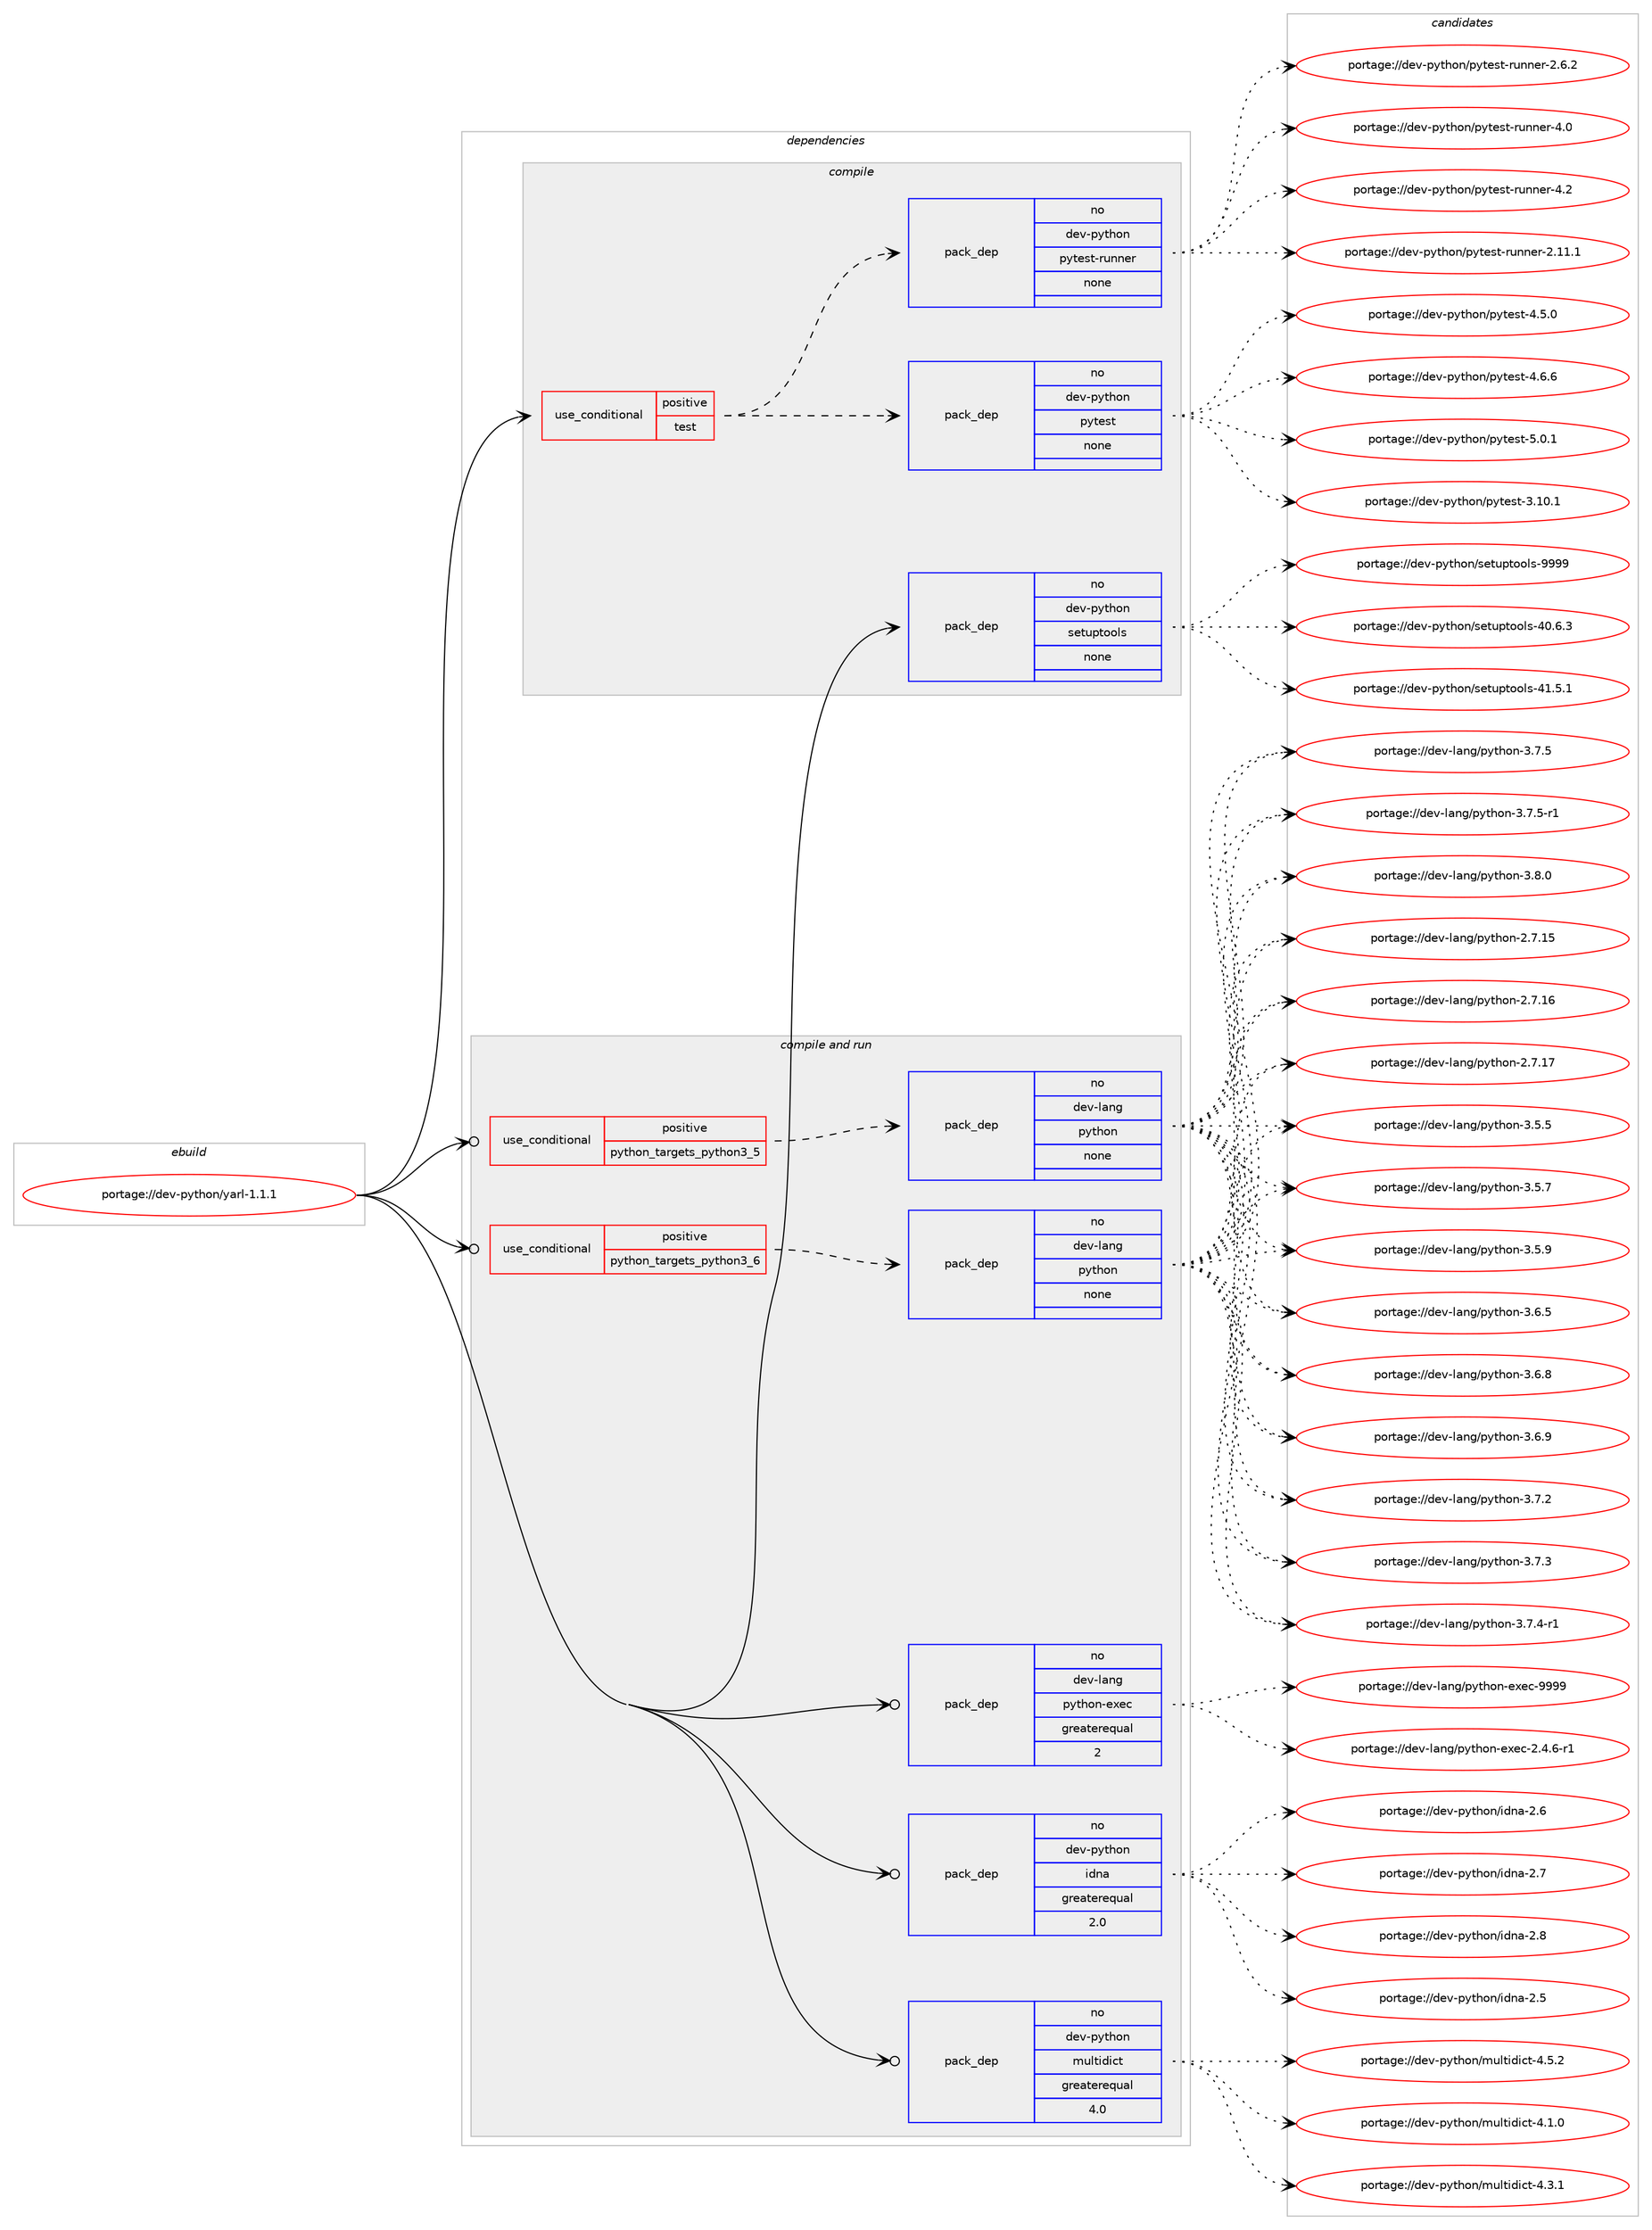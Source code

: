 digraph prolog {

# *************
# Graph options
# *************

newrank=true;
concentrate=true;
compound=true;
graph [rankdir=LR,fontname=Helvetica,fontsize=10,ranksep=1.5];#, ranksep=2.5, nodesep=0.2];
edge  [arrowhead=vee];
node  [fontname=Helvetica,fontsize=10];

# **********
# The ebuild
# **********

subgraph cluster_leftcol {
color=gray;
rank=same;
label=<<i>ebuild</i>>;
id [label="portage://dev-python/yarl-1.1.1", color=red, width=4, href="../dev-python/yarl-1.1.1.svg"];
}

# ****************
# The dependencies
# ****************

subgraph cluster_midcol {
color=gray;
label=<<i>dependencies</i>>;
subgraph cluster_compile {
fillcolor="#eeeeee";
style=filled;
label=<<i>compile</i>>;
subgraph cond41113 {
dependency179910 [label=<<TABLE BORDER="0" CELLBORDER="1" CELLSPACING="0" CELLPADDING="4"><TR><TD ROWSPAN="3" CELLPADDING="10">use_conditional</TD></TR><TR><TD>positive</TD></TR><TR><TD>test</TD></TR></TABLE>>, shape=none, color=red];
subgraph pack135384 {
dependency179911 [label=<<TABLE BORDER="0" CELLBORDER="1" CELLSPACING="0" CELLPADDING="4" WIDTH="220"><TR><TD ROWSPAN="6" CELLPADDING="30">pack_dep</TD></TR><TR><TD WIDTH="110">no</TD></TR><TR><TD>dev-python</TD></TR><TR><TD>pytest</TD></TR><TR><TD>none</TD></TR><TR><TD></TD></TR></TABLE>>, shape=none, color=blue];
}
dependency179910:e -> dependency179911:w [weight=20,style="dashed",arrowhead="vee"];
subgraph pack135385 {
dependency179912 [label=<<TABLE BORDER="0" CELLBORDER="1" CELLSPACING="0" CELLPADDING="4" WIDTH="220"><TR><TD ROWSPAN="6" CELLPADDING="30">pack_dep</TD></TR><TR><TD WIDTH="110">no</TD></TR><TR><TD>dev-python</TD></TR><TR><TD>pytest-runner</TD></TR><TR><TD>none</TD></TR><TR><TD></TD></TR></TABLE>>, shape=none, color=blue];
}
dependency179910:e -> dependency179912:w [weight=20,style="dashed",arrowhead="vee"];
}
id:e -> dependency179910:w [weight=20,style="solid",arrowhead="vee"];
subgraph pack135386 {
dependency179913 [label=<<TABLE BORDER="0" CELLBORDER="1" CELLSPACING="0" CELLPADDING="4" WIDTH="220"><TR><TD ROWSPAN="6" CELLPADDING="30">pack_dep</TD></TR><TR><TD WIDTH="110">no</TD></TR><TR><TD>dev-python</TD></TR><TR><TD>setuptools</TD></TR><TR><TD>none</TD></TR><TR><TD></TD></TR></TABLE>>, shape=none, color=blue];
}
id:e -> dependency179913:w [weight=20,style="solid",arrowhead="vee"];
}
subgraph cluster_compileandrun {
fillcolor="#eeeeee";
style=filled;
label=<<i>compile and run</i>>;
subgraph cond41114 {
dependency179914 [label=<<TABLE BORDER="0" CELLBORDER="1" CELLSPACING="0" CELLPADDING="4"><TR><TD ROWSPAN="3" CELLPADDING="10">use_conditional</TD></TR><TR><TD>positive</TD></TR><TR><TD>python_targets_python3_5</TD></TR></TABLE>>, shape=none, color=red];
subgraph pack135387 {
dependency179915 [label=<<TABLE BORDER="0" CELLBORDER="1" CELLSPACING="0" CELLPADDING="4" WIDTH="220"><TR><TD ROWSPAN="6" CELLPADDING="30">pack_dep</TD></TR><TR><TD WIDTH="110">no</TD></TR><TR><TD>dev-lang</TD></TR><TR><TD>python</TD></TR><TR><TD>none</TD></TR><TR><TD></TD></TR></TABLE>>, shape=none, color=blue];
}
dependency179914:e -> dependency179915:w [weight=20,style="dashed",arrowhead="vee"];
}
id:e -> dependency179914:w [weight=20,style="solid",arrowhead="odotvee"];
subgraph cond41115 {
dependency179916 [label=<<TABLE BORDER="0" CELLBORDER="1" CELLSPACING="0" CELLPADDING="4"><TR><TD ROWSPAN="3" CELLPADDING="10">use_conditional</TD></TR><TR><TD>positive</TD></TR><TR><TD>python_targets_python3_6</TD></TR></TABLE>>, shape=none, color=red];
subgraph pack135388 {
dependency179917 [label=<<TABLE BORDER="0" CELLBORDER="1" CELLSPACING="0" CELLPADDING="4" WIDTH="220"><TR><TD ROWSPAN="6" CELLPADDING="30">pack_dep</TD></TR><TR><TD WIDTH="110">no</TD></TR><TR><TD>dev-lang</TD></TR><TR><TD>python</TD></TR><TR><TD>none</TD></TR><TR><TD></TD></TR></TABLE>>, shape=none, color=blue];
}
dependency179916:e -> dependency179917:w [weight=20,style="dashed",arrowhead="vee"];
}
id:e -> dependency179916:w [weight=20,style="solid",arrowhead="odotvee"];
subgraph pack135389 {
dependency179918 [label=<<TABLE BORDER="0" CELLBORDER="1" CELLSPACING="0" CELLPADDING="4" WIDTH="220"><TR><TD ROWSPAN="6" CELLPADDING="30">pack_dep</TD></TR><TR><TD WIDTH="110">no</TD></TR><TR><TD>dev-lang</TD></TR><TR><TD>python-exec</TD></TR><TR><TD>greaterequal</TD></TR><TR><TD>2</TD></TR></TABLE>>, shape=none, color=blue];
}
id:e -> dependency179918:w [weight=20,style="solid",arrowhead="odotvee"];
subgraph pack135390 {
dependency179919 [label=<<TABLE BORDER="0" CELLBORDER="1" CELLSPACING="0" CELLPADDING="4" WIDTH="220"><TR><TD ROWSPAN="6" CELLPADDING="30">pack_dep</TD></TR><TR><TD WIDTH="110">no</TD></TR><TR><TD>dev-python</TD></TR><TR><TD>idna</TD></TR><TR><TD>greaterequal</TD></TR><TR><TD>2.0</TD></TR></TABLE>>, shape=none, color=blue];
}
id:e -> dependency179919:w [weight=20,style="solid",arrowhead="odotvee"];
subgraph pack135391 {
dependency179920 [label=<<TABLE BORDER="0" CELLBORDER="1" CELLSPACING="0" CELLPADDING="4" WIDTH="220"><TR><TD ROWSPAN="6" CELLPADDING="30">pack_dep</TD></TR><TR><TD WIDTH="110">no</TD></TR><TR><TD>dev-python</TD></TR><TR><TD>multidict</TD></TR><TR><TD>greaterequal</TD></TR><TR><TD>4.0</TD></TR></TABLE>>, shape=none, color=blue];
}
id:e -> dependency179920:w [weight=20,style="solid",arrowhead="odotvee"];
}
subgraph cluster_run {
fillcolor="#eeeeee";
style=filled;
label=<<i>run</i>>;
}
}

# **************
# The candidates
# **************

subgraph cluster_choices {
rank=same;
color=gray;
label=<<i>candidates</i>>;

subgraph choice135384 {
color=black;
nodesep=1;
choiceportage100101118451121211161041111104711212111610111511645514649484649 [label="portage://dev-python/pytest-3.10.1", color=red, width=4,href="../dev-python/pytest-3.10.1.svg"];
choiceportage1001011184511212111610411111047112121116101115116455246534648 [label="portage://dev-python/pytest-4.5.0", color=red, width=4,href="../dev-python/pytest-4.5.0.svg"];
choiceportage1001011184511212111610411111047112121116101115116455246544654 [label="portage://dev-python/pytest-4.6.6", color=red, width=4,href="../dev-python/pytest-4.6.6.svg"];
choiceportage1001011184511212111610411111047112121116101115116455346484649 [label="portage://dev-python/pytest-5.0.1", color=red, width=4,href="../dev-python/pytest-5.0.1.svg"];
dependency179911:e -> choiceportage100101118451121211161041111104711212111610111511645514649484649:w [style=dotted,weight="100"];
dependency179911:e -> choiceportage1001011184511212111610411111047112121116101115116455246534648:w [style=dotted,weight="100"];
dependency179911:e -> choiceportage1001011184511212111610411111047112121116101115116455246544654:w [style=dotted,weight="100"];
dependency179911:e -> choiceportage1001011184511212111610411111047112121116101115116455346484649:w [style=dotted,weight="100"];
}
subgraph choice135385 {
color=black;
nodesep=1;
choiceportage10010111845112121116104111110471121211161011151164511411711011010111445504649494649 [label="portage://dev-python/pytest-runner-2.11.1", color=red, width=4,href="../dev-python/pytest-runner-2.11.1.svg"];
choiceportage100101118451121211161041111104711212111610111511645114117110110101114455046544650 [label="portage://dev-python/pytest-runner-2.6.2", color=red, width=4,href="../dev-python/pytest-runner-2.6.2.svg"];
choiceportage10010111845112121116104111110471121211161011151164511411711011010111445524648 [label="portage://dev-python/pytest-runner-4.0", color=red, width=4,href="../dev-python/pytest-runner-4.0.svg"];
choiceportage10010111845112121116104111110471121211161011151164511411711011010111445524650 [label="portage://dev-python/pytest-runner-4.2", color=red, width=4,href="../dev-python/pytest-runner-4.2.svg"];
dependency179912:e -> choiceportage10010111845112121116104111110471121211161011151164511411711011010111445504649494649:w [style=dotted,weight="100"];
dependency179912:e -> choiceportage100101118451121211161041111104711212111610111511645114117110110101114455046544650:w [style=dotted,weight="100"];
dependency179912:e -> choiceportage10010111845112121116104111110471121211161011151164511411711011010111445524648:w [style=dotted,weight="100"];
dependency179912:e -> choiceportage10010111845112121116104111110471121211161011151164511411711011010111445524650:w [style=dotted,weight="100"];
}
subgraph choice135386 {
color=black;
nodesep=1;
choiceportage100101118451121211161041111104711510111611711211611111110811545524846544651 [label="portage://dev-python/setuptools-40.6.3", color=red, width=4,href="../dev-python/setuptools-40.6.3.svg"];
choiceportage100101118451121211161041111104711510111611711211611111110811545524946534649 [label="portage://dev-python/setuptools-41.5.1", color=red, width=4,href="../dev-python/setuptools-41.5.1.svg"];
choiceportage10010111845112121116104111110471151011161171121161111111081154557575757 [label="portage://dev-python/setuptools-9999", color=red, width=4,href="../dev-python/setuptools-9999.svg"];
dependency179913:e -> choiceportage100101118451121211161041111104711510111611711211611111110811545524846544651:w [style=dotted,weight="100"];
dependency179913:e -> choiceportage100101118451121211161041111104711510111611711211611111110811545524946534649:w [style=dotted,weight="100"];
dependency179913:e -> choiceportage10010111845112121116104111110471151011161171121161111111081154557575757:w [style=dotted,weight="100"];
}
subgraph choice135387 {
color=black;
nodesep=1;
choiceportage10010111845108971101034711212111610411111045504655464953 [label="portage://dev-lang/python-2.7.15", color=red, width=4,href="../dev-lang/python-2.7.15.svg"];
choiceportage10010111845108971101034711212111610411111045504655464954 [label="portage://dev-lang/python-2.7.16", color=red, width=4,href="../dev-lang/python-2.7.16.svg"];
choiceportage10010111845108971101034711212111610411111045504655464955 [label="portage://dev-lang/python-2.7.17", color=red, width=4,href="../dev-lang/python-2.7.17.svg"];
choiceportage100101118451089711010347112121116104111110455146534653 [label="portage://dev-lang/python-3.5.5", color=red, width=4,href="../dev-lang/python-3.5.5.svg"];
choiceportage100101118451089711010347112121116104111110455146534655 [label="portage://dev-lang/python-3.5.7", color=red, width=4,href="../dev-lang/python-3.5.7.svg"];
choiceportage100101118451089711010347112121116104111110455146534657 [label="portage://dev-lang/python-3.5.9", color=red, width=4,href="../dev-lang/python-3.5.9.svg"];
choiceportage100101118451089711010347112121116104111110455146544653 [label="portage://dev-lang/python-3.6.5", color=red, width=4,href="../dev-lang/python-3.6.5.svg"];
choiceportage100101118451089711010347112121116104111110455146544656 [label="portage://dev-lang/python-3.6.8", color=red, width=4,href="../dev-lang/python-3.6.8.svg"];
choiceportage100101118451089711010347112121116104111110455146544657 [label="portage://dev-lang/python-3.6.9", color=red, width=4,href="../dev-lang/python-3.6.9.svg"];
choiceportage100101118451089711010347112121116104111110455146554650 [label="portage://dev-lang/python-3.7.2", color=red, width=4,href="../dev-lang/python-3.7.2.svg"];
choiceportage100101118451089711010347112121116104111110455146554651 [label="portage://dev-lang/python-3.7.3", color=red, width=4,href="../dev-lang/python-3.7.3.svg"];
choiceportage1001011184510897110103471121211161041111104551465546524511449 [label="portage://dev-lang/python-3.7.4-r1", color=red, width=4,href="../dev-lang/python-3.7.4-r1.svg"];
choiceportage100101118451089711010347112121116104111110455146554653 [label="portage://dev-lang/python-3.7.5", color=red, width=4,href="../dev-lang/python-3.7.5.svg"];
choiceportage1001011184510897110103471121211161041111104551465546534511449 [label="portage://dev-lang/python-3.7.5-r1", color=red, width=4,href="../dev-lang/python-3.7.5-r1.svg"];
choiceportage100101118451089711010347112121116104111110455146564648 [label="portage://dev-lang/python-3.8.0", color=red, width=4,href="../dev-lang/python-3.8.0.svg"];
dependency179915:e -> choiceportage10010111845108971101034711212111610411111045504655464953:w [style=dotted,weight="100"];
dependency179915:e -> choiceportage10010111845108971101034711212111610411111045504655464954:w [style=dotted,weight="100"];
dependency179915:e -> choiceportage10010111845108971101034711212111610411111045504655464955:w [style=dotted,weight="100"];
dependency179915:e -> choiceportage100101118451089711010347112121116104111110455146534653:w [style=dotted,weight="100"];
dependency179915:e -> choiceportage100101118451089711010347112121116104111110455146534655:w [style=dotted,weight="100"];
dependency179915:e -> choiceportage100101118451089711010347112121116104111110455146534657:w [style=dotted,weight="100"];
dependency179915:e -> choiceportage100101118451089711010347112121116104111110455146544653:w [style=dotted,weight="100"];
dependency179915:e -> choiceportage100101118451089711010347112121116104111110455146544656:w [style=dotted,weight="100"];
dependency179915:e -> choiceportage100101118451089711010347112121116104111110455146544657:w [style=dotted,weight="100"];
dependency179915:e -> choiceportage100101118451089711010347112121116104111110455146554650:w [style=dotted,weight="100"];
dependency179915:e -> choiceportage100101118451089711010347112121116104111110455146554651:w [style=dotted,weight="100"];
dependency179915:e -> choiceportage1001011184510897110103471121211161041111104551465546524511449:w [style=dotted,weight="100"];
dependency179915:e -> choiceportage100101118451089711010347112121116104111110455146554653:w [style=dotted,weight="100"];
dependency179915:e -> choiceportage1001011184510897110103471121211161041111104551465546534511449:w [style=dotted,weight="100"];
dependency179915:e -> choiceportage100101118451089711010347112121116104111110455146564648:w [style=dotted,weight="100"];
}
subgraph choice135388 {
color=black;
nodesep=1;
choiceportage10010111845108971101034711212111610411111045504655464953 [label="portage://dev-lang/python-2.7.15", color=red, width=4,href="../dev-lang/python-2.7.15.svg"];
choiceportage10010111845108971101034711212111610411111045504655464954 [label="portage://dev-lang/python-2.7.16", color=red, width=4,href="../dev-lang/python-2.7.16.svg"];
choiceportage10010111845108971101034711212111610411111045504655464955 [label="portage://dev-lang/python-2.7.17", color=red, width=4,href="../dev-lang/python-2.7.17.svg"];
choiceportage100101118451089711010347112121116104111110455146534653 [label="portage://dev-lang/python-3.5.5", color=red, width=4,href="../dev-lang/python-3.5.5.svg"];
choiceportage100101118451089711010347112121116104111110455146534655 [label="portage://dev-lang/python-3.5.7", color=red, width=4,href="../dev-lang/python-3.5.7.svg"];
choiceportage100101118451089711010347112121116104111110455146534657 [label="portage://dev-lang/python-3.5.9", color=red, width=4,href="../dev-lang/python-3.5.9.svg"];
choiceportage100101118451089711010347112121116104111110455146544653 [label="portage://dev-lang/python-3.6.5", color=red, width=4,href="../dev-lang/python-3.6.5.svg"];
choiceportage100101118451089711010347112121116104111110455146544656 [label="portage://dev-lang/python-3.6.8", color=red, width=4,href="../dev-lang/python-3.6.8.svg"];
choiceportage100101118451089711010347112121116104111110455146544657 [label="portage://dev-lang/python-3.6.9", color=red, width=4,href="../dev-lang/python-3.6.9.svg"];
choiceportage100101118451089711010347112121116104111110455146554650 [label="portage://dev-lang/python-3.7.2", color=red, width=4,href="../dev-lang/python-3.7.2.svg"];
choiceportage100101118451089711010347112121116104111110455146554651 [label="portage://dev-lang/python-3.7.3", color=red, width=4,href="../dev-lang/python-3.7.3.svg"];
choiceportage1001011184510897110103471121211161041111104551465546524511449 [label="portage://dev-lang/python-3.7.4-r1", color=red, width=4,href="../dev-lang/python-3.7.4-r1.svg"];
choiceportage100101118451089711010347112121116104111110455146554653 [label="portage://dev-lang/python-3.7.5", color=red, width=4,href="../dev-lang/python-3.7.5.svg"];
choiceportage1001011184510897110103471121211161041111104551465546534511449 [label="portage://dev-lang/python-3.7.5-r1", color=red, width=4,href="../dev-lang/python-3.7.5-r1.svg"];
choiceportage100101118451089711010347112121116104111110455146564648 [label="portage://dev-lang/python-3.8.0", color=red, width=4,href="../dev-lang/python-3.8.0.svg"];
dependency179917:e -> choiceportage10010111845108971101034711212111610411111045504655464953:w [style=dotted,weight="100"];
dependency179917:e -> choiceportage10010111845108971101034711212111610411111045504655464954:w [style=dotted,weight="100"];
dependency179917:e -> choiceportage10010111845108971101034711212111610411111045504655464955:w [style=dotted,weight="100"];
dependency179917:e -> choiceportage100101118451089711010347112121116104111110455146534653:w [style=dotted,weight="100"];
dependency179917:e -> choiceportage100101118451089711010347112121116104111110455146534655:w [style=dotted,weight="100"];
dependency179917:e -> choiceportage100101118451089711010347112121116104111110455146534657:w [style=dotted,weight="100"];
dependency179917:e -> choiceportage100101118451089711010347112121116104111110455146544653:w [style=dotted,weight="100"];
dependency179917:e -> choiceportage100101118451089711010347112121116104111110455146544656:w [style=dotted,weight="100"];
dependency179917:e -> choiceportage100101118451089711010347112121116104111110455146544657:w [style=dotted,weight="100"];
dependency179917:e -> choiceportage100101118451089711010347112121116104111110455146554650:w [style=dotted,weight="100"];
dependency179917:e -> choiceportage100101118451089711010347112121116104111110455146554651:w [style=dotted,weight="100"];
dependency179917:e -> choiceportage1001011184510897110103471121211161041111104551465546524511449:w [style=dotted,weight="100"];
dependency179917:e -> choiceportage100101118451089711010347112121116104111110455146554653:w [style=dotted,weight="100"];
dependency179917:e -> choiceportage1001011184510897110103471121211161041111104551465546534511449:w [style=dotted,weight="100"];
dependency179917:e -> choiceportage100101118451089711010347112121116104111110455146564648:w [style=dotted,weight="100"];
}
subgraph choice135389 {
color=black;
nodesep=1;
choiceportage10010111845108971101034711212111610411111045101120101994550465246544511449 [label="portage://dev-lang/python-exec-2.4.6-r1", color=red, width=4,href="../dev-lang/python-exec-2.4.6-r1.svg"];
choiceportage10010111845108971101034711212111610411111045101120101994557575757 [label="portage://dev-lang/python-exec-9999", color=red, width=4,href="../dev-lang/python-exec-9999.svg"];
dependency179918:e -> choiceportage10010111845108971101034711212111610411111045101120101994550465246544511449:w [style=dotted,weight="100"];
dependency179918:e -> choiceportage10010111845108971101034711212111610411111045101120101994557575757:w [style=dotted,weight="100"];
}
subgraph choice135390 {
color=black;
nodesep=1;
choiceportage10010111845112121116104111110471051001109745504653 [label="portage://dev-python/idna-2.5", color=red, width=4,href="../dev-python/idna-2.5.svg"];
choiceportage10010111845112121116104111110471051001109745504654 [label="portage://dev-python/idna-2.6", color=red, width=4,href="../dev-python/idna-2.6.svg"];
choiceportage10010111845112121116104111110471051001109745504655 [label="portage://dev-python/idna-2.7", color=red, width=4,href="../dev-python/idna-2.7.svg"];
choiceportage10010111845112121116104111110471051001109745504656 [label="portage://dev-python/idna-2.8", color=red, width=4,href="../dev-python/idna-2.8.svg"];
dependency179919:e -> choiceportage10010111845112121116104111110471051001109745504653:w [style=dotted,weight="100"];
dependency179919:e -> choiceportage10010111845112121116104111110471051001109745504654:w [style=dotted,weight="100"];
dependency179919:e -> choiceportage10010111845112121116104111110471051001109745504655:w [style=dotted,weight="100"];
dependency179919:e -> choiceportage10010111845112121116104111110471051001109745504656:w [style=dotted,weight="100"];
}
subgraph choice135391 {
color=black;
nodesep=1;
choiceportage100101118451121211161041111104710911710811610510010599116455246494648 [label="portage://dev-python/multidict-4.1.0", color=red, width=4,href="../dev-python/multidict-4.1.0.svg"];
choiceportage100101118451121211161041111104710911710811610510010599116455246514649 [label="portage://dev-python/multidict-4.3.1", color=red, width=4,href="../dev-python/multidict-4.3.1.svg"];
choiceportage100101118451121211161041111104710911710811610510010599116455246534650 [label="portage://dev-python/multidict-4.5.2", color=red, width=4,href="../dev-python/multidict-4.5.2.svg"];
dependency179920:e -> choiceportage100101118451121211161041111104710911710811610510010599116455246494648:w [style=dotted,weight="100"];
dependency179920:e -> choiceportage100101118451121211161041111104710911710811610510010599116455246514649:w [style=dotted,weight="100"];
dependency179920:e -> choiceportage100101118451121211161041111104710911710811610510010599116455246534650:w [style=dotted,weight="100"];
}
}

}
